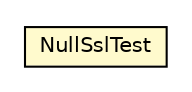 #!/usr/local/bin/dot
#
# Class diagram 
# Generated by UMLGraph version R5_6-24-gf6e263 (http://www.umlgraph.org/)
#

digraph G {
	edge [fontname="Helvetica",fontsize=10,labelfontname="Helvetica",labelfontsize=10];
	node [fontname="Helvetica",fontsize=10,shape=plaintext];
	nodesep=0.25;
	ranksep=0.5;
	// net.trajano.commons.testing.test.NullSslTest
	c66 [label=<<table title="net.trajano.commons.testing.test.NullSslTest" border="0" cellborder="1" cellspacing="0" cellpadding="2" port="p" bgcolor="lemonChiffon" href="./NullSslTest.html">
		<tr><td><table border="0" cellspacing="0" cellpadding="1">
<tr><td align="center" balign="center"> NullSslTest </td></tr>
		</table></td></tr>
		</table>>, URL="./NullSslTest.html", fontname="Helvetica", fontcolor="black", fontsize=10.0];
}

